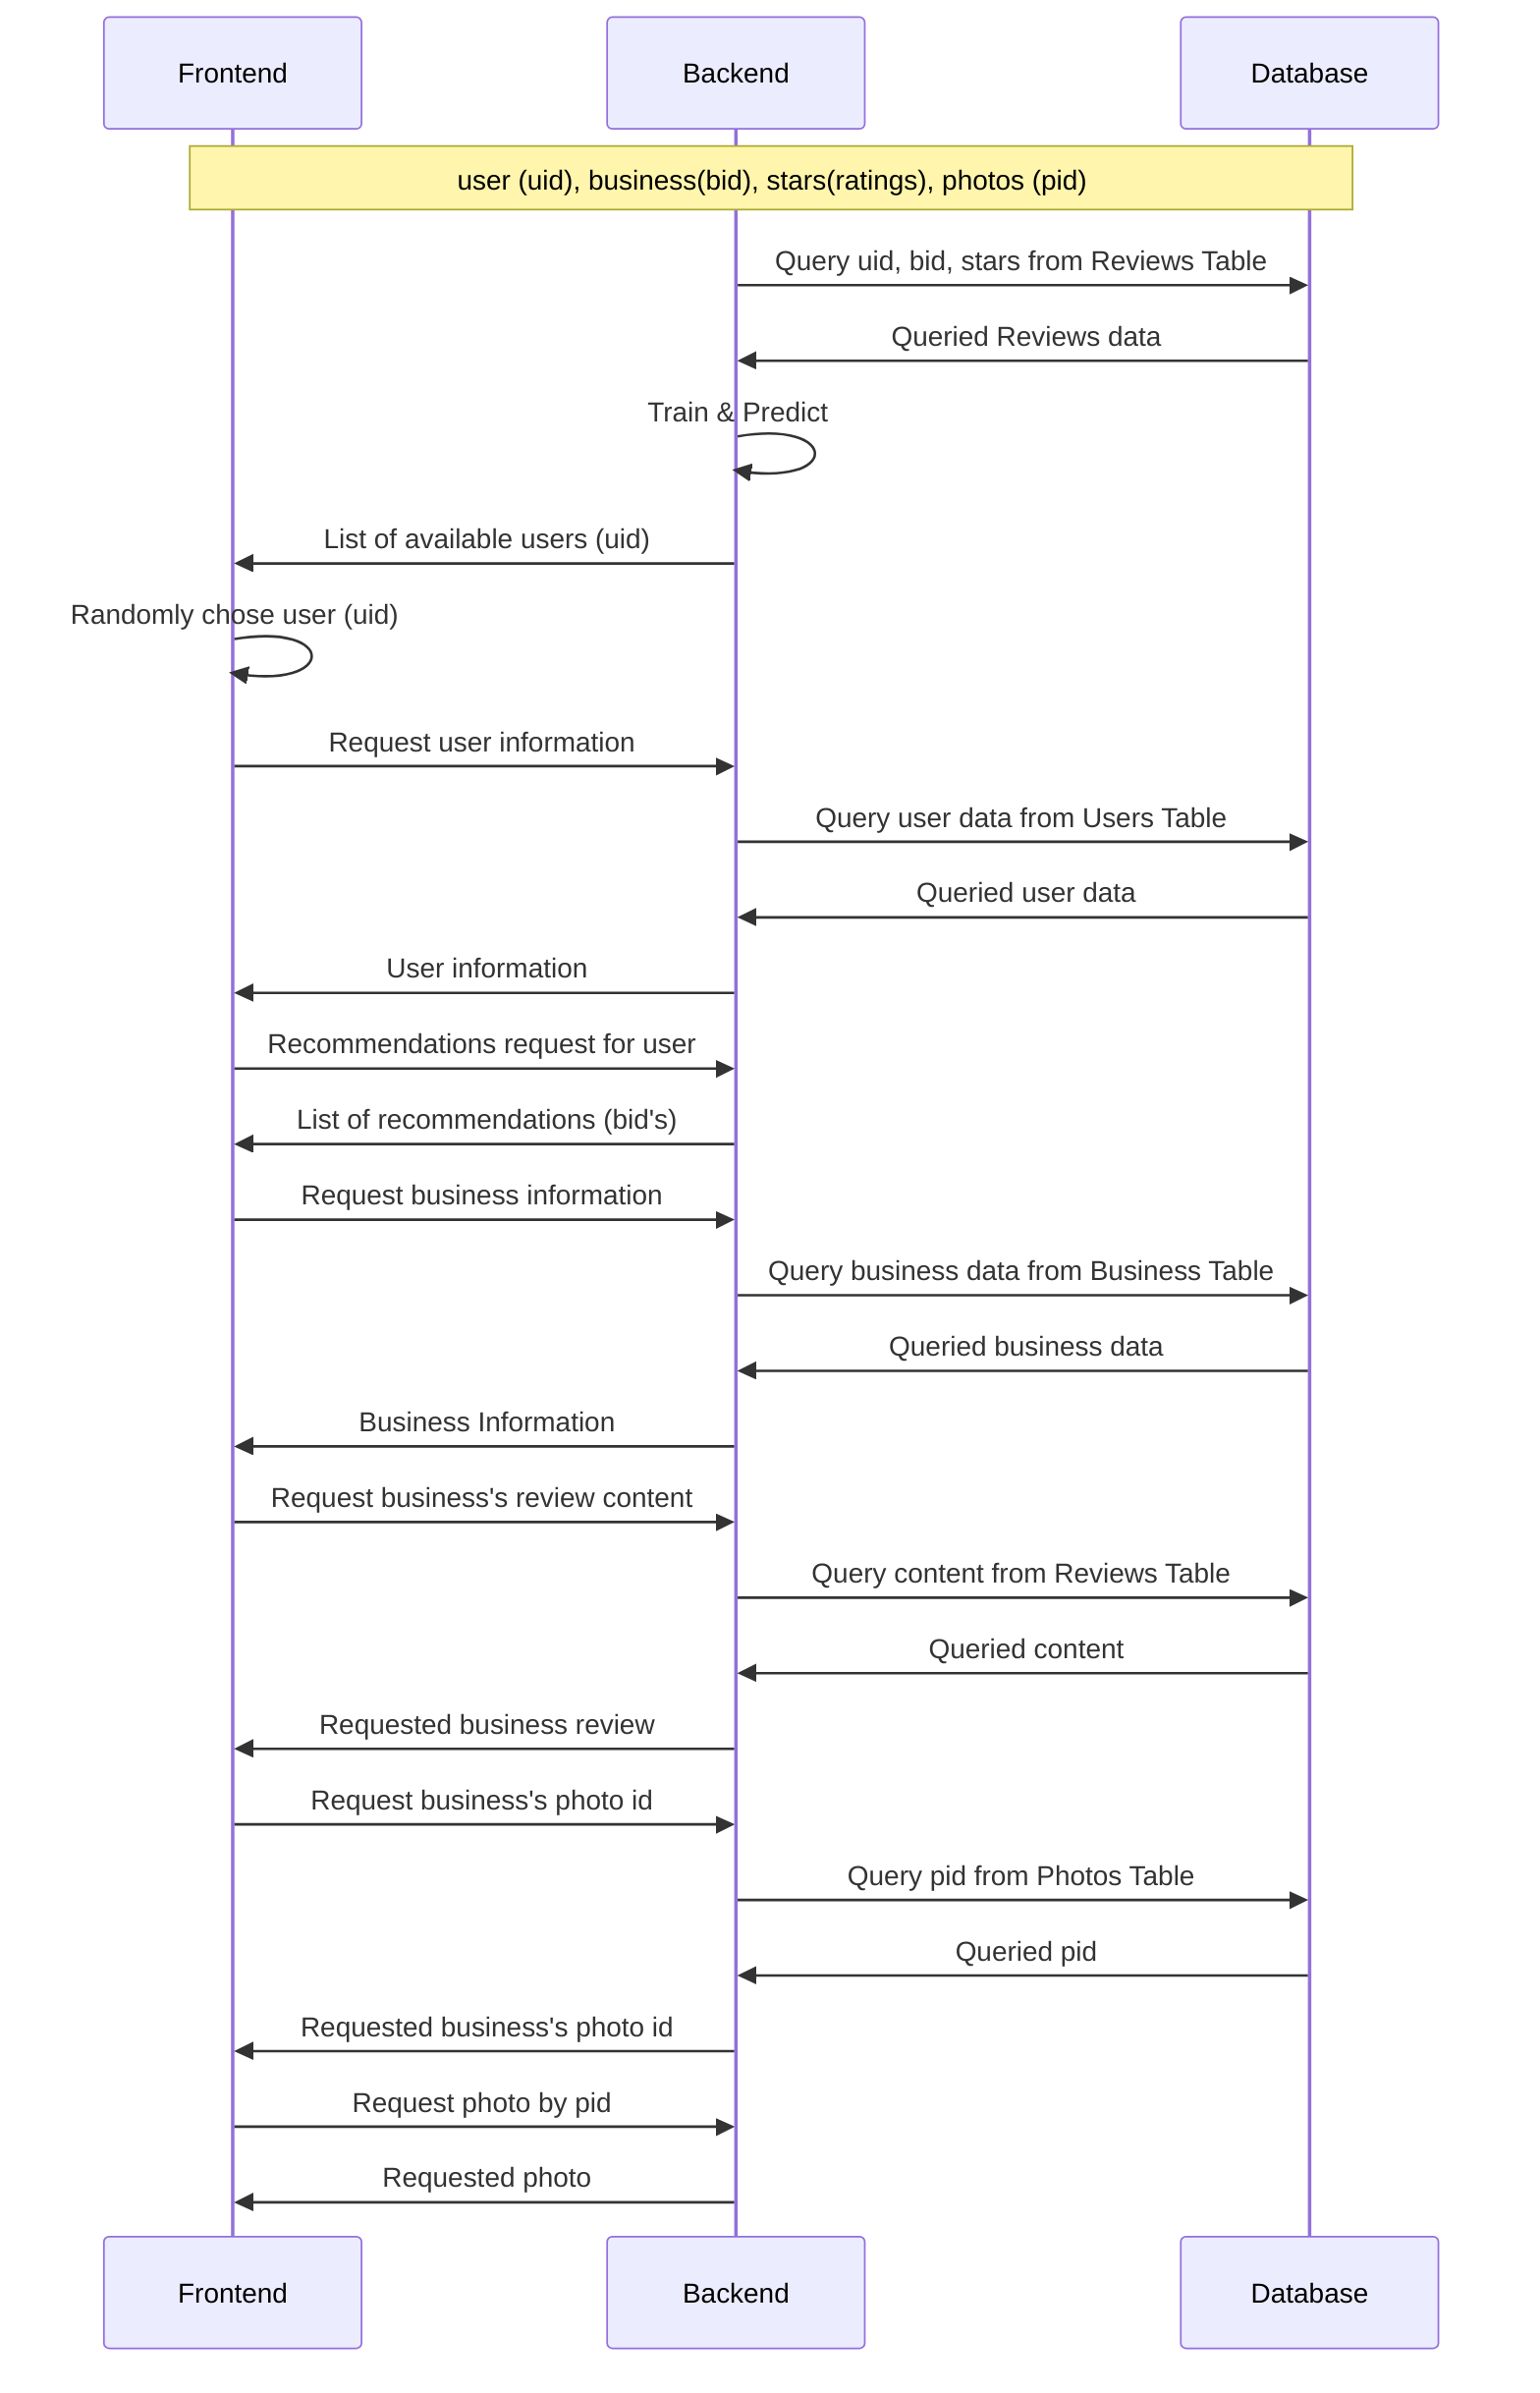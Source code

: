 sequenceDiagram
    participant F as Frontend
    participant B as Backend
    participant D as Database
    Note over F, D: user (uid), business(bid), stars(ratings), photos (pid)
    B->>D: Query uid, bid, stars from Reviews Table
    D->>B: Queried Reviews data
    B->>B: Train & Predict
    B->>F: List of available users (uid)
    F->>F: Randomly chose user (uid)
    F->>B: Request user information
    B->>D: Query user data from Users Table
    D->>B: Queried user data
    B->>F: User information
    F->>B: Recommendations request for user
    B->>F: List of recommendations (bid's)
    F->>B: Request business information
    B->>D: Query business data from Business Table
    D->>B: Queried business data
    B->>F: Business Information
    F->>B: Request business's review content
    B->>D: Query content from Reviews Table
    D->>B: Queried content
    B->>F: Requested business review
    F->>B: Request business's photo id
    B->>D: Query pid from Photos Table
    D->>B: Queried pid
    B->>F: Requested business's photo id
    F->>B: Request photo by pid
    B->>F: Requested photo